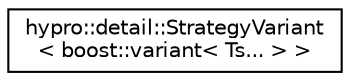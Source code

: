 digraph "Graphical Class Hierarchy"
{
  edge [fontname="Helvetica",fontsize="10",labelfontname="Helvetica",labelfontsize="10"];
  node [fontname="Helvetica",fontsize="10",shape=record];
  rankdir="LR";
  Node1 [label="hypro::detail::StrategyVariant\l\< boost::variant\< Ts... \> \>",height=0.2,width=0.4,color="black", fillcolor="white", style="filled",URL="$structhypro_1_1detail_1_1StrategyVariant_3_01boost_1_1variant_3_01Ts_8_8_8_01_4_01_4.html"];
}
